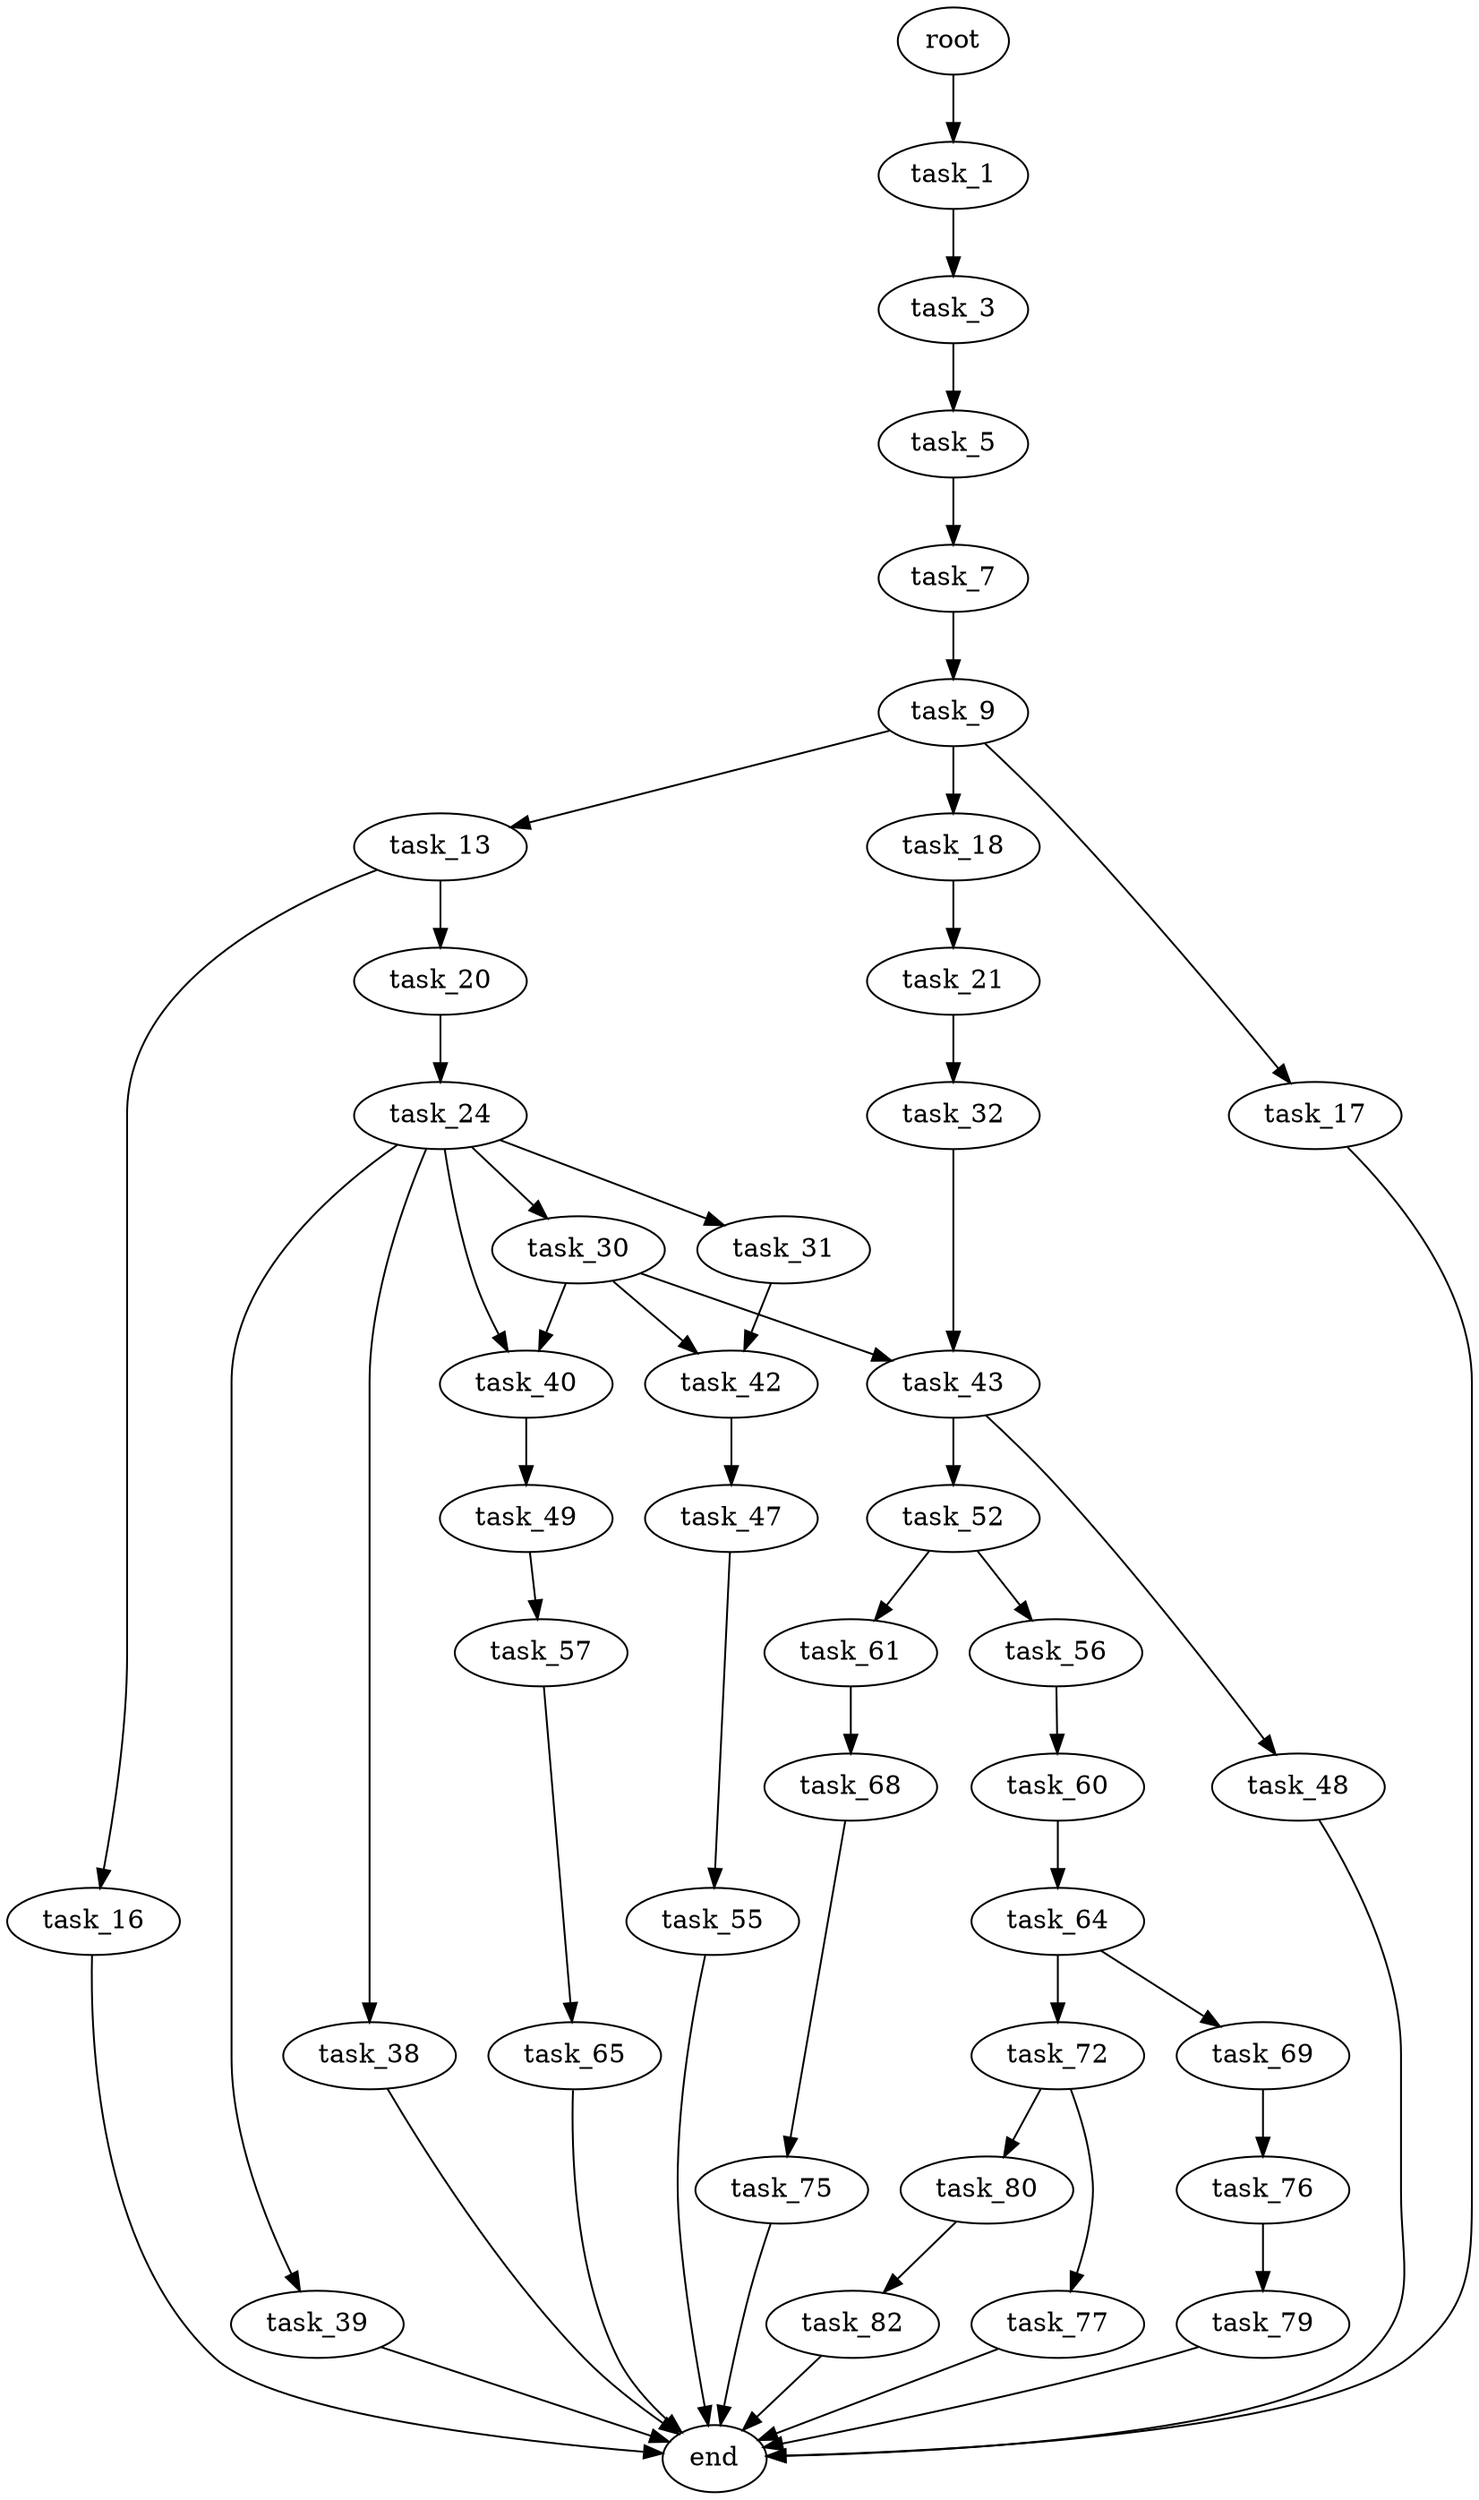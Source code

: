 digraph G {
  root [size="0.000000"];
  task_1 [size="1073741824000.000000"];
  task_3 [size="39768930002.000000"];
  task_5 [size="200840859600.000000"];
  task_7 [size="67236317588.000000"];
  task_9 [size="197133461640.000000"];
  task_13 [size="24555595589.000000"];
  task_17 [size="8589934592.000000"];
  task_18 [size="370837871298.000000"];
  task_16 [size="11941382856.000000"];
  task_20 [size="11809350074.000000"];
  end [size="0.000000"];
  task_21 [size="7243180142.000000"];
  task_24 [size="782757789696.000000"];
  task_32 [size="1948578159.000000"];
  task_30 [size="8589934592.000000"];
  task_31 [size="34564473962.000000"];
  task_38 [size="231928233984.000000"];
  task_39 [size="1678546376.000000"];
  task_40 [size="624893746937.000000"];
  task_42 [size="8373396638.000000"];
  task_43 [size="20268076658.000000"];
  task_49 [size="4063189491.000000"];
  task_47 [size="130253252496.000000"];
  task_48 [size="68719476736.000000"];
  task_52 [size="231928233984.000000"];
  task_55 [size="549755813888.000000"];
  task_57 [size="782757789696.000000"];
  task_56 [size="24142031990.000000"];
  task_61 [size="1102045010737.000000"];
  task_60 [size="524733321216.000000"];
  task_65 [size="622754685135.000000"];
  task_64 [size="28547975500.000000"];
  task_68 [size="368293445632.000000"];
  task_69 [size="231928233984.000000"];
  task_72 [size="8589934592.000000"];
  task_75 [size="36293966954.000000"];
  task_76 [size="642812152611.000000"];
  task_77 [size="134217728000.000000"];
  task_80 [size="68719476736.000000"];
  task_79 [size="32005673802.000000"];
  task_82 [size="41663779550.000000"];

  root -> task_1 [size="1.000000"];
  task_1 -> task_3 [size="838860800.000000"];
  task_3 -> task_5 [size="679477248.000000"];
  task_5 -> task_7 [size="134217728.000000"];
  task_7 -> task_9 [size="75497472.000000"];
  task_9 -> task_13 [size="134217728.000000"];
  task_9 -> task_17 [size="134217728.000000"];
  task_9 -> task_18 [size="134217728.000000"];
  task_13 -> task_16 [size="679477248.000000"];
  task_13 -> task_20 [size="679477248.000000"];
  task_17 -> end [size="1.000000"];
  task_18 -> task_21 [size="301989888.000000"];
  task_16 -> end [size="1.000000"];
  task_20 -> task_24 [size="536870912.000000"];
  task_21 -> task_32 [size="33554432.000000"];
  task_24 -> task_30 [size="679477248.000000"];
  task_24 -> task_31 [size="679477248.000000"];
  task_24 -> task_38 [size="679477248.000000"];
  task_24 -> task_39 [size="679477248.000000"];
  task_24 -> task_40 [size="679477248.000000"];
  task_32 -> task_43 [size="75497472.000000"];
  task_30 -> task_40 [size="33554432.000000"];
  task_30 -> task_42 [size="33554432.000000"];
  task_30 -> task_43 [size="33554432.000000"];
  task_31 -> task_42 [size="838860800.000000"];
  task_38 -> end [size="1.000000"];
  task_39 -> end [size="1.000000"];
  task_40 -> task_49 [size="411041792.000000"];
  task_42 -> task_47 [size="209715200.000000"];
  task_43 -> task_48 [size="536870912.000000"];
  task_43 -> task_52 [size="536870912.000000"];
  task_49 -> task_57 [size="75497472.000000"];
  task_47 -> task_55 [size="134217728.000000"];
  task_48 -> end [size="1.000000"];
  task_52 -> task_56 [size="301989888.000000"];
  task_52 -> task_61 [size="301989888.000000"];
  task_55 -> end [size="1.000000"];
  task_57 -> task_65 [size="679477248.000000"];
  task_56 -> task_60 [size="411041792.000000"];
  task_61 -> task_68 [size="838860800.000000"];
  task_60 -> task_64 [size="536870912.000000"];
  task_65 -> end [size="1.000000"];
  task_64 -> task_69 [size="33554432.000000"];
  task_64 -> task_72 [size="33554432.000000"];
  task_68 -> task_75 [size="411041792.000000"];
  task_69 -> task_76 [size="301989888.000000"];
  task_72 -> task_77 [size="33554432.000000"];
  task_72 -> task_80 [size="33554432.000000"];
  task_75 -> end [size="1.000000"];
  task_76 -> task_79 [size="411041792.000000"];
  task_77 -> end [size="1.000000"];
  task_80 -> task_82 [size="134217728.000000"];
  task_79 -> end [size="1.000000"];
  task_82 -> end [size="1.000000"];
}
